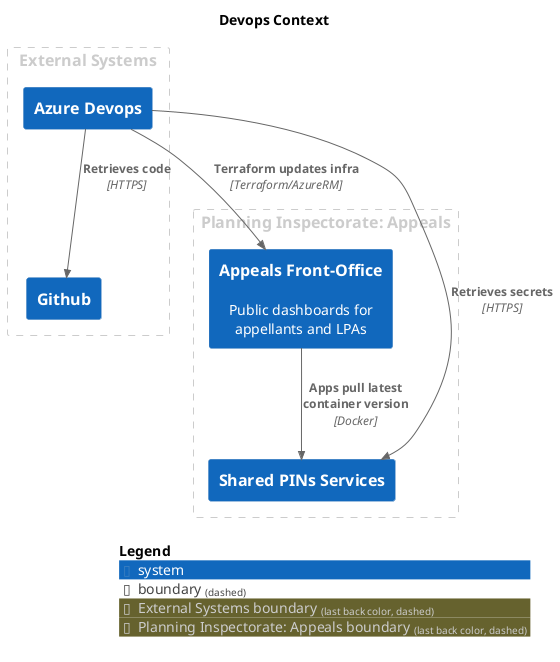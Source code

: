 @startuml
set separator none
title Devops Context

top to bottom direction

!include <C4/C4>
!include <C4/C4_Context>

AddBoundaryTag("External Systems", $borderColor="#cccccc", $fontColor="#cccccc", $borderStyle="dashed")
Boundary(group_1, "External Systems", $tags="External Systems") {
  System(AzureDevops, "Azure Devops", $descr="", $tags="", $link="")
  System(Github, "Github", $descr="", $tags="", $link="")
}

AddBoundaryTag("Planning Inspectorate: Appeals", $borderColor="#cccccc", $fontColor="#cccccc", $borderStyle="dashed")
Boundary(group_2, "Planning Inspectorate: Appeals", $tags="Planning Inspectorate: Appeals") {
  System(AppealsFrontOffice, "Appeals Front-Office", $descr="Public dashboards for appellants and LPAs", $tags="", $link="")
  System(SharedPINsServices, "Shared PINs Services", $descr="", $tags="", $link="")
}


Rel(AzureDevops, Github, "Retrieves code", $techn="HTTPS", $tags="", $link="")
Rel(AzureDevops, SharedPINsServices, "Retrieves secrets", $techn="HTTPS", $tags="", $link="")
Rel(AppealsFrontOffice, SharedPINsServices, "Apps pull latest container version", $techn="Docker", $tags="", $link="")
Rel(AzureDevops, AppealsFrontOffice, "Terraform updates infra", $techn="Terraform/AzureRM", $tags="", $link="")

SHOW_LEGEND(true)
@enduml